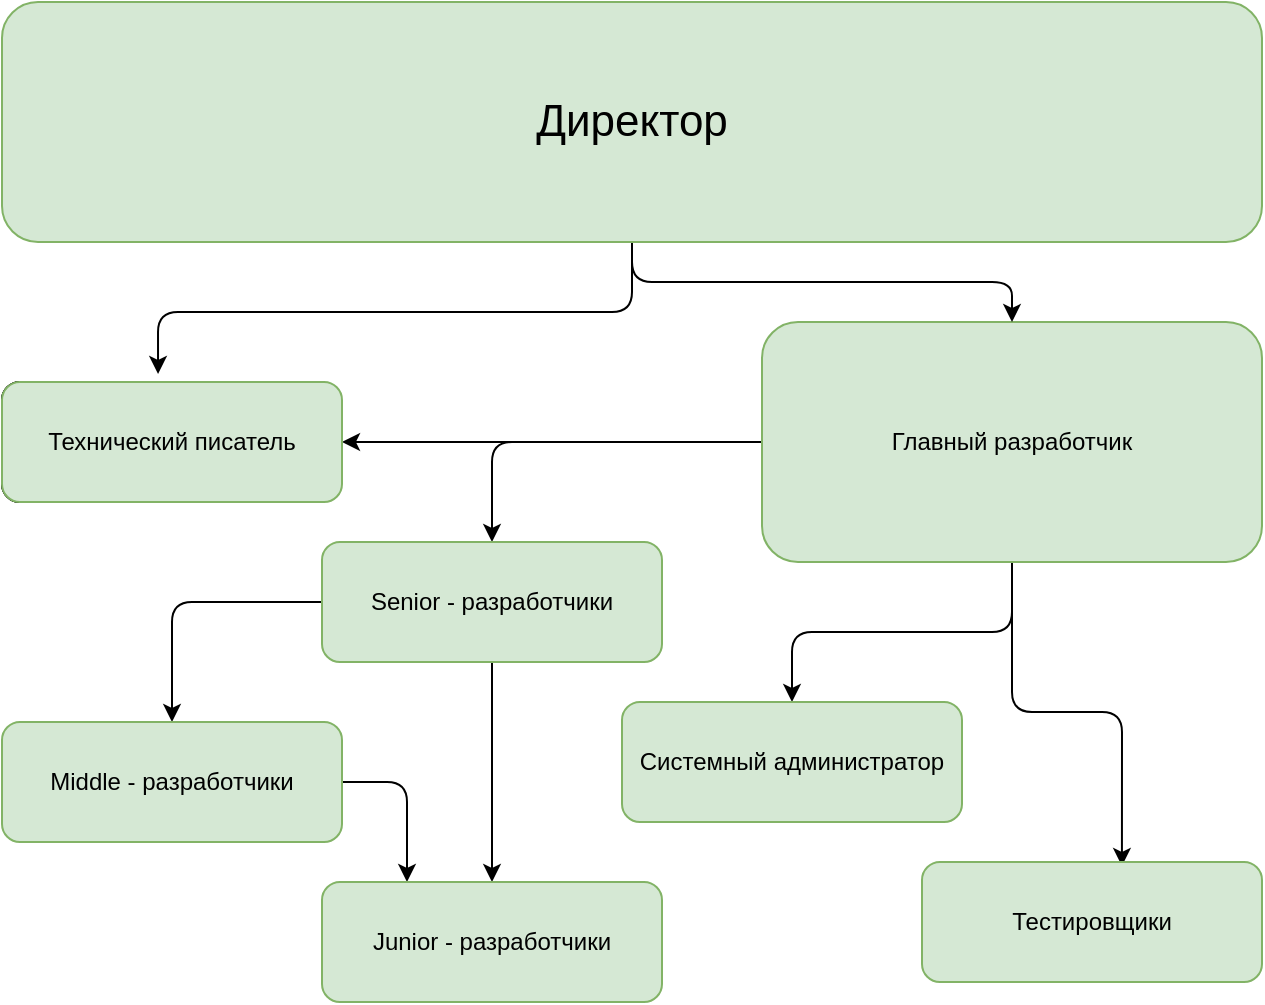 <mxfile version="16.0.2" type="device"><diagram id="DMiORLNL-UuL4cQjF3lu" name="Страница 1"><mxGraphModel dx="1102" dy="685" grid="0" gridSize="10" guides="1" tooltips="1" connect="1" arrows="1" fold="1" page="1" pageScale="1" pageWidth="827" pageHeight="1169" math="0" shadow="0"><root><mxCell id="0"/><mxCell id="1" parent="0"/><mxCell id="97h6D4hgBiDQjsiiemg--14" style="edgeStyle=orthogonalEdgeStyle;rounded=1;orthogonalLoop=1;jettySize=auto;html=1;exitX=0;exitY=0.5;exitDx=0;exitDy=0;entryX=1;entryY=0.5;entryDx=0;entryDy=0;" edge="1" parent="1" source="97h6D4hgBiDQjsiiemg--1" target="97h6D4hgBiDQjsiiemg--13"><mxGeometry relative="1" as="geometry"/></mxCell><mxCell id="97h6D4hgBiDQjsiiemg--15" style="edgeStyle=orthogonalEdgeStyle;rounded=1;orthogonalLoop=1;jettySize=auto;html=1;entryX=0.5;entryY=0;entryDx=0;entryDy=0;" edge="1" parent="1" source="97h6D4hgBiDQjsiiemg--1" target="97h6D4hgBiDQjsiiemg--12"><mxGeometry relative="1" as="geometry"/></mxCell><mxCell id="97h6D4hgBiDQjsiiemg--16" style="edgeStyle=orthogonalEdgeStyle;rounded=1;orthogonalLoop=1;jettySize=auto;html=1;entryX=0.588;entryY=0.033;entryDx=0;entryDy=0;entryPerimeter=0;" edge="1" parent="1" source="97h6D4hgBiDQjsiiemg--1" target="97h6D4hgBiDQjsiiemg--9"><mxGeometry relative="1" as="geometry"><Array as="points"><mxPoint x="545" y="395"/><mxPoint x="600" y="395"/></Array></mxGeometry></mxCell><mxCell id="97h6D4hgBiDQjsiiemg--17" style="edgeStyle=orthogonalEdgeStyle;rounded=1;orthogonalLoop=1;jettySize=auto;html=1;" edge="1" parent="1" source="97h6D4hgBiDQjsiiemg--1" target="97h6D4hgBiDQjsiiemg--4"><mxGeometry relative="1" as="geometry"/></mxCell><mxCell id="97h6D4hgBiDQjsiiemg--1" value="Главный разработчик" style="rounded=1;whiteSpace=wrap;html=1;fillColor=#d5e8d4;strokeColor=#82b366;" vertex="1" parent="1"><mxGeometry x="420" y="200" width="250" height="120" as="geometry"/></mxCell><mxCell id="97h6D4hgBiDQjsiiemg--2" value="Технический писатель" style="rounded=1;whiteSpace=wrap;html=1;" vertex="1" parent="1"><mxGeometry x="40" y="230" width="120" height="60" as="geometry"/></mxCell><mxCell id="97h6D4hgBiDQjsiiemg--4" value="Системный администратор" style="rounded=1;whiteSpace=wrap;html=1;fillColor=#d5e8d4;strokeColor=#82b366;" vertex="1" parent="1"><mxGeometry x="350" y="390" width="170" height="60" as="geometry"/></mxCell><mxCell id="97h6D4hgBiDQjsiiemg--9" value="Тестировщики" style="rounded=1;whiteSpace=wrap;html=1;fillColor=#d5e8d4;strokeColor=#82b366;" vertex="1" parent="1"><mxGeometry x="500" y="470" width="170" height="60" as="geometry"/></mxCell><mxCell id="97h6D4hgBiDQjsiiemg--11" value="Технический писатель" style="rounded=1;whiteSpace=wrap;html=1;" vertex="1" parent="1"><mxGeometry x="40" y="230" width="120" height="60" as="geometry"/></mxCell><mxCell id="97h6D4hgBiDQjsiiemg--19" style="edgeStyle=orthogonalEdgeStyle;rounded=1;orthogonalLoop=1;jettySize=auto;html=1;exitX=0;exitY=0.5;exitDx=0;exitDy=0;entryX=0.5;entryY=0;entryDx=0;entryDy=0;" edge="1" parent="1" source="97h6D4hgBiDQjsiiemg--12" target="97h6D4hgBiDQjsiiemg--18"><mxGeometry relative="1" as="geometry"/></mxCell><mxCell id="97h6D4hgBiDQjsiiemg--21" style="edgeStyle=orthogonalEdgeStyle;rounded=1;orthogonalLoop=1;jettySize=auto;html=1;entryX=0.5;entryY=0;entryDx=0;entryDy=0;" edge="1" parent="1" source="97h6D4hgBiDQjsiiemg--12" target="97h6D4hgBiDQjsiiemg--20"><mxGeometry relative="1" as="geometry"/></mxCell><mxCell id="97h6D4hgBiDQjsiiemg--12" value="Senior - разработчики" style="rounded=1;whiteSpace=wrap;html=1;fillColor=#d5e8d4;strokeColor=#82b366;" vertex="1" parent="1"><mxGeometry x="200" y="310" width="170" height="60" as="geometry"/></mxCell><mxCell id="97h6D4hgBiDQjsiiemg--13" value="Технический писатель" style="rounded=1;whiteSpace=wrap;html=1;fillColor=#d5e8d4;strokeColor=#82b366;" vertex="1" parent="1"><mxGeometry x="40" y="230" width="170" height="60" as="geometry"/></mxCell><mxCell id="97h6D4hgBiDQjsiiemg--22" style="edgeStyle=orthogonalEdgeStyle;rounded=1;orthogonalLoop=1;jettySize=auto;html=1;entryX=0.25;entryY=0;entryDx=0;entryDy=0;exitX=1;exitY=0.5;exitDx=0;exitDy=0;" edge="1" parent="1" source="97h6D4hgBiDQjsiiemg--18" target="97h6D4hgBiDQjsiiemg--20"><mxGeometry relative="1" as="geometry"/></mxCell><mxCell id="97h6D4hgBiDQjsiiemg--18" value="Middle - разработчики" style="rounded=1;whiteSpace=wrap;html=1;fillColor=#d5e8d4;strokeColor=#82b366;" vertex="1" parent="1"><mxGeometry x="40" y="400" width="170" height="60" as="geometry"/></mxCell><mxCell id="97h6D4hgBiDQjsiiemg--20" value="Junior - разработчики" style="rounded=1;whiteSpace=wrap;html=1;fillColor=#d5e8d4;strokeColor=#82b366;" vertex="1" parent="1"><mxGeometry x="200" y="480" width="170" height="60" as="geometry"/></mxCell><mxCell id="97h6D4hgBiDQjsiiemg--24" style="edgeStyle=orthogonalEdgeStyle;rounded=1;orthogonalLoop=1;jettySize=auto;html=1;entryX=0.459;entryY=-0.067;entryDx=0;entryDy=0;entryPerimeter=0;fontSize=22;" edge="1" parent="1" source="97h6D4hgBiDQjsiiemg--23" target="97h6D4hgBiDQjsiiemg--13"><mxGeometry relative="1" as="geometry"/></mxCell><mxCell id="97h6D4hgBiDQjsiiemg--25" style="edgeStyle=orthogonalEdgeStyle;rounded=1;orthogonalLoop=1;jettySize=auto;html=1;entryX=0.5;entryY=0;entryDx=0;entryDy=0;fontSize=22;" edge="1" parent="1" source="97h6D4hgBiDQjsiiemg--23" target="97h6D4hgBiDQjsiiemg--1"><mxGeometry relative="1" as="geometry"/></mxCell><mxCell id="97h6D4hgBiDQjsiiemg--23" value="&lt;font style=&quot;font-size: 22px&quot;&gt;Директор&lt;/font&gt;" style="rounded=1;whiteSpace=wrap;html=1;fillColor=#d5e8d4;strokeColor=#82b366;" vertex="1" parent="1"><mxGeometry x="40" y="40" width="630" height="120" as="geometry"/></mxCell></root></mxGraphModel></diagram></mxfile>